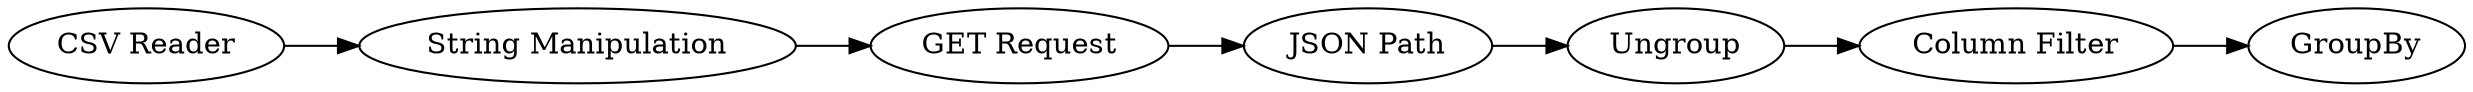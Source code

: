 digraph {
	1 -> 3
	3 -> 2
	4 -> 5
	5 -> 6
	6 -> 7
	2 -> 4
	5 [label=Ungroup]
	1 [label="CSV Reader"]
	7 [label=GroupBy]
	4 [label="JSON Path"]
	6 [label="Column Filter"]
	3 [label="String Manipulation"]
	2 [label="GET Request"]
	rankdir=LR
}
